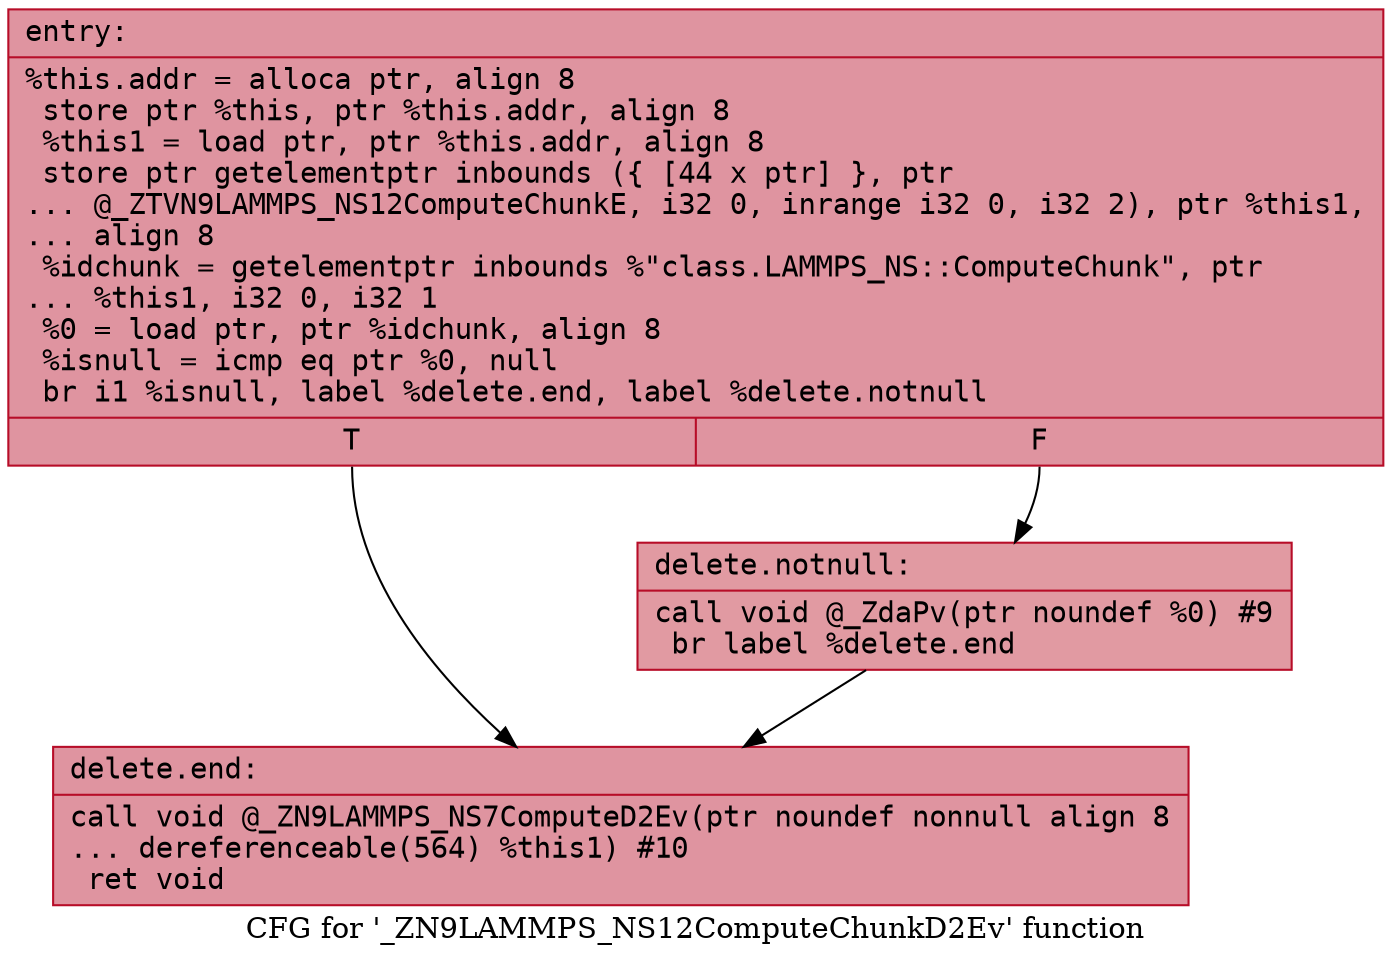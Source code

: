 digraph "CFG for '_ZN9LAMMPS_NS12ComputeChunkD2Ev' function" {
	label="CFG for '_ZN9LAMMPS_NS12ComputeChunkD2Ev' function";

	Node0x560c48930040 [shape=record,color="#b70d28ff", style=filled, fillcolor="#b70d2870" fontname="Courier",label="{entry:\l|  %this.addr = alloca ptr, align 8\l  store ptr %this, ptr %this.addr, align 8\l  %this1 = load ptr, ptr %this.addr, align 8\l  store ptr getelementptr inbounds (\{ [44 x ptr] \}, ptr\l... @_ZTVN9LAMMPS_NS12ComputeChunkE, i32 0, inrange i32 0, i32 2), ptr %this1,\l... align 8\l  %idchunk = getelementptr inbounds %\"class.LAMMPS_NS::ComputeChunk\", ptr\l... %this1, i32 0, i32 1\l  %0 = load ptr, ptr %idchunk, align 8\l  %isnull = icmp eq ptr %0, null\l  br i1 %isnull, label %delete.end, label %delete.notnull\l|{<s0>T|<s1>F}}"];
	Node0x560c48930040:s0 -> Node0x560c48930440[tooltip="entry -> delete.end\nProbability 37.50%" ];
	Node0x560c48930040:s1 -> Node0x560c48930490[tooltip="entry -> delete.notnull\nProbability 62.50%" ];
	Node0x560c48930490 [shape=record,color="#b70d28ff", style=filled, fillcolor="#bb1b2c70" fontname="Courier",label="{delete.notnull:\l|  call void @_ZdaPv(ptr noundef %0) #9\l  br label %delete.end\l}"];
	Node0x560c48930490 -> Node0x560c48930440[tooltip="delete.notnull -> delete.end\nProbability 100.00%" ];
	Node0x560c48930440 [shape=record,color="#b70d28ff", style=filled, fillcolor="#b70d2870" fontname="Courier",label="{delete.end:\l|  call void @_ZN9LAMMPS_NS7ComputeD2Ev(ptr noundef nonnull align 8\l... dereferenceable(564) %this1) #10\l  ret void\l}"];
}
